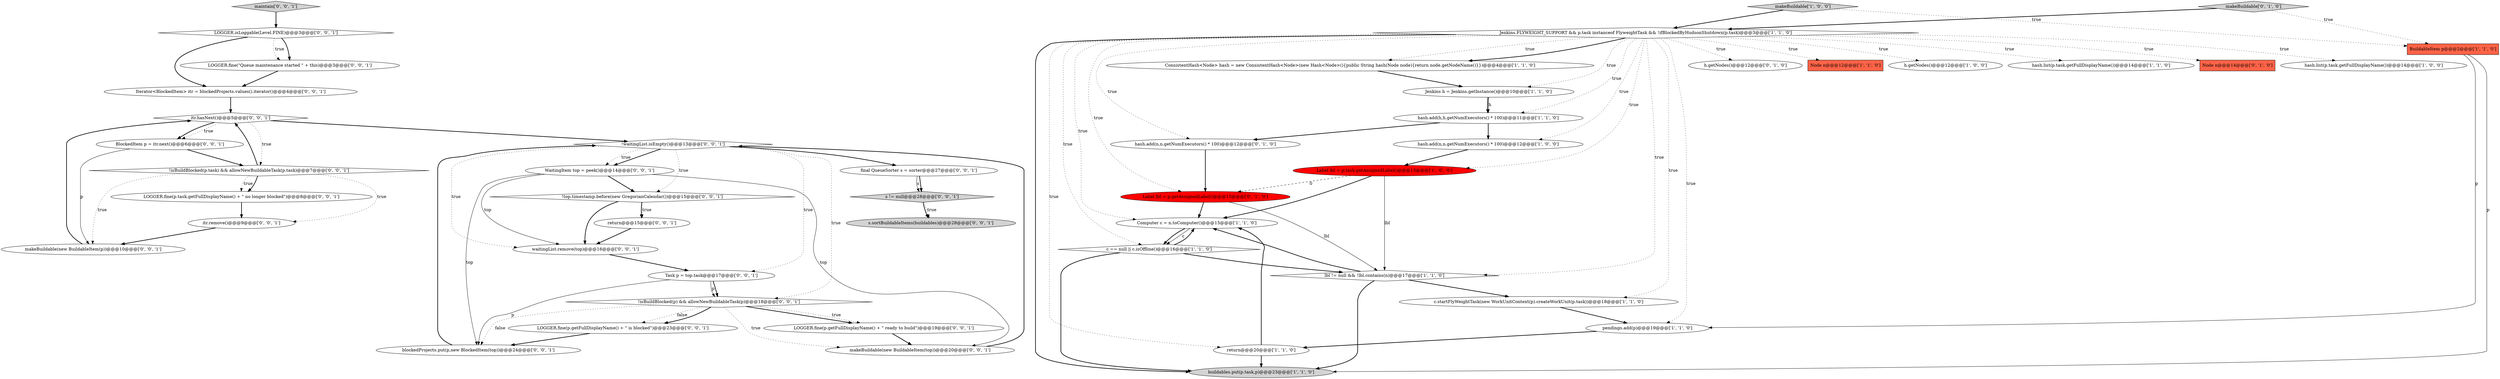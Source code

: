 digraph {
38 [style = filled, label = "s.sortBuildableItems(buildables)@@@28@@@['0', '0', '1']", fillcolor = lightgray, shape = ellipse image = "AAA0AAABBB3BBB"];
16 [style = filled, label = "buildables.put(p.task,p)@@@23@@@['1', '1', '0']", fillcolor = lightgray, shape = ellipse image = "AAA0AAABBB1BBB"];
47 [style = filled, label = "makeBuildable(new BuildableItem(p))@@@10@@@['0', '0', '1']", fillcolor = white, shape = ellipse image = "AAA0AAABBB3BBB"];
21 [style = filled, label = "h.getNodes()@@@12@@@['0', '1', '0']", fillcolor = white, shape = ellipse image = "AAA0AAABBB2BBB"];
18 [style = filled, label = "Node n@@@12@@@['1', '1', '0']", fillcolor = tomato, shape = box image = "AAA0AAABBB1BBB"];
17 [style = filled, label = "Jenkins.FLYWEIGHT_SUPPORT && p.task instanceof FlyweightTask && !ifBlockedByHudsonShutdown(p.task)@@@3@@@['1', '1', '0']", fillcolor = white, shape = diamond image = "AAA0AAABBB1BBB"];
7 [style = filled, label = "hash.add(n,n.getNumExecutors() * 100)@@@12@@@['1', '0', '0']", fillcolor = white, shape = ellipse image = "AAA0AAABBB1BBB"];
22 [style = filled, label = "makeBuildable['0', '1', '0']", fillcolor = lightgray, shape = diamond image = "AAA0AAABBB2BBB"];
11 [style = filled, label = "hash.add(h,h.getNumExecutors() * 100)@@@11@@@['1', '1', '0']", fillcolor = white, shape = ellipse image = "AAA0AAABBB1BBB"];
6 [style = filled, label = "h.getNodes()@@@12@@@['1', '0', '0']", fillcolor = white, shape = ellipse image = "AAA0AAABBB1BBB"];
35 [style = filled, label = "itr.hasNext()@@@5@@@['0', '0', '1']", fillcolor = white, shape = diamond image = "AAA0AAABBB3BBB"];
44 [style = filled, label = "!top.timestamp.before(new GregorianCalendar())@@@15@@@['0', '0', '1']", fillcolor = white, shape = diamond image = "AAA0AAABBB3BBB"];
36 [style = filled, label = "final QueueSorter s = sorter@@@27@@@['0', '0', '1']", fillcolor = white, shape = ellipse image = "AAA0AAABBB3BBB"];
46 [style = filled, label = "makeBuildable(new BuildableItem(top))@@@20@@@['0', '0', '1']", fillcolor = white, shape = ellipse image = "AAA0AAABBB3BBB"];
0 [style = filled, label = "c.startFlyWeightTask(new WorkUnitContext(p).createWorkUnit(p.task))@@@18@@@['1', '1', '0']", fillcolor = white, shape = ellipse image = "AAA0AAABBB1BBB"];
19 [style = filled, label = "Label lbl = p.getAssignedLabel()@@@13@@@['0', '1', '0']", fillcolor = red, shape = ellipse image = "AAA1AAABBB2BBB"];
31 [style = filled, label = "Iterator<BlockedItem> itr = blockedProjects.values().iterator()@@@4@@@['0', '0', '1']", fillcolor = white, shape = ellipse image = "AAA0AAABBB3BBB"];
2 [style = filled, label = "c == null || c.isOffline()@@@16@@@['1', '1', '0']", fillcolor = white, shape = diamond image = "AAA0AAABBB1BBB"];
12 [style = filled, label = "hash.list(p.task.getFullDisplayName())@@@14@@@['1', '1', '0']", fillcolor = white, shape = ellipse image = "AAA0AAABBB1BBB"];
45 [style = filled, label = "waitingList.remove(top)@@@16@@@['0', '0', '1']", fillcolor = white, shape = ellipse image = "AAA0AAABBB3BBB"];
33 [style = filled, label = "!isBuildBlocked(p.task) && allowNewBuildableTask(p.task)@@@7@@@['0', '0', '1']", fillcolor = white, shape = diamond image = "AAA0AAABBB3BBB"];
1 [style = filled, label = "Computer c = n.toComputer()@@@15@@@['1', '1', '0']", fillcolor = white, shape = ellipse image = "AAA0AAABBB1BBB"];
37 [style = filled, label = "LOGGER.fine(p.getFullDisplayName() + \" ready to build\")@@@19@@@['0', '0', '1']", fillcolor = white, shape = ellipse image = "AAA0AAABBB3BBB"];
10 [style = filled, label = "pendings.add(p)@@@19@@@['1', '1', '0']", fillcolor = white, shape = ellipse image = "AAA0AAABBB1BBB"];
30 [style = filled, label = "maintain['0', '0', '1']", fillcolor = lightgray, shape = diamond image = "AAA0AAABBB3BBB"];
3 [style = filled, label = "Label lbl = p.task.getAssignedLabel()@@@13@@@['1', '0', '0']", fillcolor = red, shape = ellipse image = "AAA1AAABBB1BBB"];
20 [style = filled, label = "Node n@@@14@@@['0', '1', '0']", fillcolor = tomato, shape = box image = "AAA0AAABBB2BBB"];
25 [style = filled, label = "BlockedItem p = itr.next()@@@6@@@['0', '0', '1']", fillcolor = white, shape = ellipse image = "AAA0AAABBB3BBB"];
39 [style = filled, label = "LOGGER.fine(\"Queue maintenance started \" + this)@@@3@@@['0', '0', '1']", fillcolor = white, shape = ellipse image = "AAA0AAABBB3BBB"];
14 [style = filled, label = "return@@@20@@@['1', '1', '0']", fillcolor = white, shape = ellipse image = "AAA0AAABBB1BBB"];
24 [style = filled, label = "LOGGER.isLoggable(Level.FINE)@@@3@@@['0', '0', '1']", fillcolor = white, shape = diamond image = "AAA0AAABBB3BBB"];
8 [style = filled, label = "hash.list(p.task.getFullDisplayName())@@@14@@@['1', '0', '0']", fillcolor = white, shape = ellipse image = "AAA0AAABBB1BBB"];
15 [style = filled, label = "ConsistentHash<Node> hash = new ConsistentHash<Node>(new Hash<Node>(){public String hash(Node node){return node.getNodeName()}})@@@4@@@['1', '1', '0']", fillcolor = white, shape = ellipse image = "AAA0AAABBB1BBB"];
9 [style = filled, label = "makeBuildable['1', '0', '0']", fillcolor = lightgray, shape = diamond image = "AAA0AAABBB1BBB"];
32 [style = filled, label = "Task p = top.task@@@17@@@['0', '0', '1']", fillcolor = white, shape = ellipse image = "AAA0AAABBB3BBB"];
42 [style = filled, label = "!waitingList.isEmpty()@@@13@@@['0', '0', '1']", fillcolor = white, shape = diamond image = "AAA0AAABBB3BBB"];
41 [style = filled, label = "itr.remove()@@@9@@@['0', '0', '1']", fillcolor = white, shape = ellipse image = "AAA0AAABBB3BBB"];
43 [style = filled, label = "LOGGER.fine(p.getFullDisplayName() + \" is blocked\")@@@23@@@['0', '0', '1']", fillcolor = white, shape = ellipse image = "AAA0AAABBB3BBB"];
34 [style = filled, label = "blockedProjects.put(p,new BlockedItem(top))@@@24@@@['0', '0', '1']", fillcolor = white, shape = ellipse image = "AAA0AAABBB3BBB"];
4 [style = filled, label = "BuildableItem p@@@2@@@['1', '1', '0']", fillcolor = tomato, shape = box image = "AAA0AAABBB1BBB"];
40 [style = filled, label = "s != null@@@28@@@['0', '0', '1']", fillcolor = lightgray, shape = diamond image = "AAA0AAABBB3BBB"];
26 [style = filled, label = "LOGGER.fine(p.task.getFullDisplayName() + \" no longer blocked\")@@@8@@@['0', '0', '1']", fillcolor = white, shape = ellipse image = "AAA0AAABBB3BBB"];
28 [style = filled, label = "!isBuildBlocked(p) && allowNewBuildableTask(p)@@@18@@@['0', '0', '1']", fillcolor = white, shape = diamond image = "AAA0AAABBB3BBB"];
27 [style = filled, label = "return@@@15@@@['0', '0', '1']", fillcolor = white, shape = ellipse image = "AAA0AAABBB3BBB"];
5 [style = filled, label = "Jenkins h = Jenkins.getInstance()@@@10@@@['1', '1', '0']", fillcolor = white, shape = ellipse image = "AAA0AAABBB1BBB"];
23 [style = filled, label = "hash.add(n,n.getNumExecutors() * 100)@@@12@@@['0', '1', '0']", fillcolor = white, shape = ellipse image = "AAA0AAABBB2BBB"];
13 [style = filled, label = "lbl != null && !lbl.contains(n)@@@17@@@['1', '1', '0']", fillcolor = white, shape = diamond image = "AAA0AAABBB1BBB"];
29 [style = filled, label = "WaitingItem top = peek()@@@14@@@['0', '0', '1']", fillcolor = white, shape = ellipse image = "AAA0AAABBB3BBB"];
25->33 [style = bold, label=""];
36->40 [style = solid, label="s"];
17->6 [style = dotted, label="true"];
17->1 [style = dotted, label="true"];
24->39 [style = bold, label=""];
17->14 [style = dotted, label="true"];
28->43 [style = dotted, label="false"];
40->38 [style = bold, label=""];
42->29 [style = bold, label=""];
33->26 [style = dotted, label="true"];
13->1 [style = bold, label=""];
17->8 [style = dotted, label="true"];
19->1 [style = bold, label=""];
17->15 [style = dotted, label="true"];
31->35 [style = bold, label=""];
28->43 [style = bold, label=""];
39->31 [style = bold, label=""];
27->45 [style = bold, label=""];
29->44 [style = bold, label=""];
17->2 [style = dotted, label="true"];
17->16 [style = bold, label=""];
42->32 [style = dotted, label="true"];
2->16 [style = bold, label=""];
5->11 [style = solid, label="h"];
17->20 [style = dotted, label="true"];
14->16 [style = bold, label=""];
46->42 [style = bold, label=""];
28->37 [style = bold, label=""];
29->34 [style = solid, label="top"];
10->14 [style = bold, label=""];
3->13 [style = solid, label="lbl"];
9->17 [style = bold, label=""];
34->42 [style = bold, label=""];
35->33 [style = dotted, label="true"];
25->47 [style = solid, label="p"];
17->3 [style = dotted, label="true"];
13->16 [style = bold, label=""];
17->23 [style = dotted, label="true"];
28->46 [style = dotted, label="true"];
37->46 [style = bold, label=""];
32->28 [style = solid, label="p"];
4->10 [style = solid, label="p"];
17->15 [style = bold, label=""];
9->4 [style = dotted, label="true"];
22->17 [style = bold, label=""];
5->11 [style = bold, label=""];
17->21 [style = dotted, label="true"];
22->4 [style = dotted, label="true"];
42->45 [style = dotted, label="true"];
28->37 [style = dotted, label="true"];
44->45 [style = bold, label=""];
43->34 [style = bold, label=""];
13->0 [style = bold, label=""];
35->25 [style = dotted, label="true"];
30->24 [style = bold, label=""];
36->40 [style = bold, label=""];
42->44 [style = dotted, label="true"];
17->18 [style = dotted, label="true"];
3->1 [style = bold, label=""];
35->42 [style = bold, label=""];
2->1 [style = bold, label=""];
24->39 [style = dotted, label="true"];
19->13 [style = solid, label="lbl"];
45->32 [style = bold, label=""];
40->38 [style = dotted, label="true"];
42->28 [style = dotted, label="true"];
33->47 [style = dotted, label="true"];
33->26 [style = bold, label=""];
35->25 [style = bold, label=""];
26->41 [style = bold, label=""];
17->12 [style = dotted, label="true"];
24->31 [style = bold, label=""];
32->34 [style = solid, label="p"];
23->19 [style = bold, label=""];
17->19 [style = dotted, label="true"];
33->41 [style = dotted, label="true"];
1->2 [style = bold, label=""];
41->47 [style = bold, label=""];
42->29 [style = dotted, label="true"];
29->45 [style = solid, label="top"];
17->11 [style = dotted, label="true"];
17->0 [style = dotted, label="true"];
33->35 [style = bold, label=""];
4->16 [style = solid, label="p"];
28->34 [style = dotted, label="false"];
42->36 [style = bold, label=""];
47->35 [style = bold, label=""];
7->3 [style = bold, label=""];
29->46 [style = solid, label="top"];
15->5 [style = bold, label=""];
14->1 [style = bold, label=""];
2->13 [style = bold, label=""];
3->19 [style = dashed, label="0"];
17->10 [style = dotted, label="true"];
0->10 [style = bold, label=""];
17->7 [style = dotted, label="true"];
44->27 [style = bold, label=""];
17->13 [style = dotted, label="true"];
11->23 [style = bold, label=""];
32->28 [style = bold, label=""];
44->27 [style = dotted, label="true"];
11->7 [style = bold, label=""];
17->5 [style = dotted, label="true"];
1->2 [style = solid, label="c"];
}

